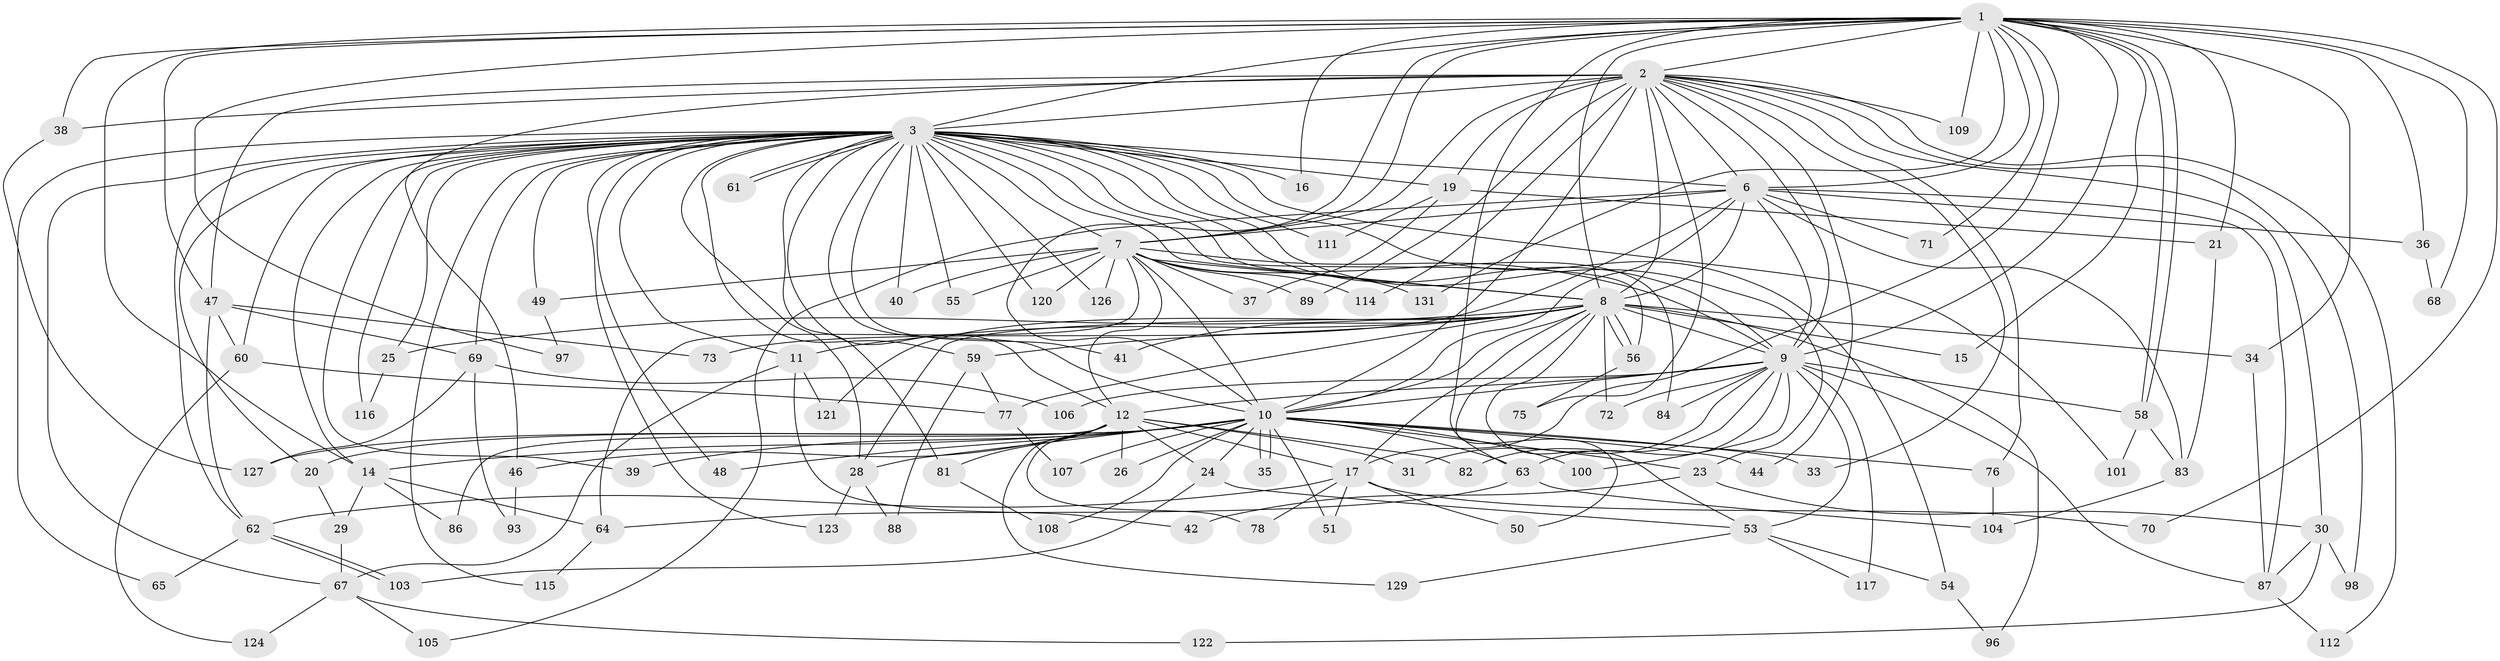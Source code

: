 // Generated by graph-tools (version 1.1) at 2025/23/03/03/25 07:23:43]
// undirected, 101 vertices, 232 edges
graph export_dot {
graph [start="1"]
  node [color=gray90,style=filled];
  1 [super="+66"];
  2 [super="+5"];
  3 [super="+4"];
  6 [super="+80"];
  7 [super="+52"];
  8 [super="+43"];
  9 [super="+94"];
  10 [super="+18"];
  11 [super="+110"];
  12 [super="+13"];
  14 [super="+27"];
  15;
  16;
  17 [super="+45"];
  19 [super="+22"];
  20;
  21;
  23 [super="+113"];
  24;
  25;
  26;
  28 [super="+32"];
  29;
  30;
  31;
  33;
  34;
  35;
  36;
  37;
  38 [super="+128"];
  39;
  40;
  41;
  42;
  44;
  46 [super="+57"];
  47 [super="+85"];
  48;
  49 [super="+95"];
  50;
  51;
  53 [super="+79"];
  54;
  55;
  56 [super="+118"];
  58 [super="+99"];
  59 [super="+119"];
  60;
  61;
  62;
  63 [super="+102"];
  64 [super="+92"];
  65;
  67 [super="+74"];
  68;
  69;
  70;
  71;
  72;
  73;
  75;
  76;
  77;
  78;
  81;
  82;
  83 [super="+91"];
  84;
  86;
  87 [super="+90"];
  88;
  89;
  93;
  96;
  97;
  98;
  100;
  101;
  103 [super="+130"];
  104 [super="+125"];
  105;
  106;
  107;
  108;
  109;
  111;
  112;
  114;
  115;
  116;
  117;
  120;
  121;
  122;
  123;
  124;
  126;
  127;
  129;
  131;
  1 -- 2 [weight=2];
  1 -- 3 [weight=2];
  1 -- 6 [weight=2];
  1 -- 7;
  1 -- 8;
  1 -- 9;
  1 -- 10;
  1 -- 14;
  1 -- 15;
  1 -- 16;
  1 -- 21;
  1 -- 34;
  1 -- 36;
  1 -- 38;
  1 -- 47;
  1 -- 58;
  1 -- 58;
  1 -- 63;
  1 -- 68;
  1 -- 70;
  1 -- 71;
  1 -- 97;
  1 -- 109;
  1 -- 131;
  1 -- 17;
  2 -- 3 [weight=4];
  2 -- 6 [weight=2];
  2 -- 7 [weight=2];
  2 -- 8 [weight=2];
  2 -- 9 [weight=2];
  2 -- 10 [weight=2];
  2 -- 38;
  2 -- 76;
  2 -- 112;
  2 -- 114;
  2 -- 75;
  2 -- 19;
  2 -- 89;
  2 -- 30;
  2 -- 33;
  2 -- 98;
  2 -- 44;
  2 -- 109;
  2 -- 46 [weight=2];
  2 -- 47;
  3 -- 6 [weight=2];
  3 -- 7 [weight=2];
  3 -- 8 [weight=2];
  3 -- 9 [weight=2];
  3 -- 10 [weight=2];
  3 -- 11;
  3 -- 14;
  3 -- 20;
  3 -- 23;
  3 -- 25;
  3 -- 39;
  3 -- 41;
  3 -- 48;
  3 -- 54;
  3 -- 55;
  3 -- 60;
  3 -- 61;
  3 -- 61;
  3 -- 81;
  3 -- 84;
  3 -- 111;
  3 -- 115;
  3 -- 120;
  3 -- 126;
  3 -- 65;
  3 -- 67;
  3 -- 69;
  3 -- 16;
  3 -- 19 [weight=2];
  3 -- 101;
  3 -- 40;
  3 -- 123;
  3 -- 49 [weight=2];
  3 -- 116;
  3 -- 59;
  3 -- 62;
  3 -- 12;
  3 -- 56;
  3 -- 28;
  6 -- 7 [weight=2];
  6 -- 8;
  6 -- 9;
  6 -- 10 [weight=2];
  6 -- 36;
  6 -- 71;
  6 -- 73;
  6 -- 87;
  6 -- 105;
  6 -- 83;
  7 -- 8;
  7 -- 9;
  7 -- 10;
  7 -- 12;
  7 -- 37;
  7 -- 40;
  7 -- 49;
  7 -- 55;
  7 -- 64;
  7 -- 89;
  7 -- 114;
  7 -- 120;
  7 -- 126;
  7 -- 131;
  8 -- 9;
  8 -- 10 [weight=2];
  8 -- 11 [weight=2];
  8 -- 15;
  8 -- 17;
  8 -- 25;
  8 -- 28;
  8 -- 34;
  8 -- 41;
  8 -- 50;
  8 -- 56;
  8 -- 56;
  8 -- 59;
  8 -- 72;
  8 -- 96;
  8 -- 121;
  8 -- 53;
  8 -- 77;
  9 -- 10;
  9 -- 12;
  9 -- 31;
  9 -- 53;
  9 -- 72;
  9 -- 82;
  9 -- 84;
  9 -- 100;
  9 -- 106;
  9 -- 117;
  9 -- 87;
  9 -- 58;
  9 -- 63;
  10 -- 20;
  10 -- 23;
  10 -- 24;
  10 -- 26;
  10 -- 33;
  10 -- 35;
  10 -- 35;
  10 -- 39;
  10 -- 44;
  10 -- 48;
  10 -- 51;
  10 -- 63;
  10 -- 76;
  10 -- 100;
  10 -- 107;
  10 -- 108;
  10 -- 127;
  10 -- 28;
  10 -- 14;
  11 -- 42;
  11 -- 67;
  11 -- 121;
  12 -- 24;
  12 -- 26;
  12 -- 31;
  12 -- 46;
  12 -- 78;
  12 -- 81;
  12 -- 82;
  12 -- 86;
  12 -- 17;
  12 -- 129;
  14 -- 64;
  14 -- 86;
  14 -- 29;
  17 -- 51;
  17 -- 62;
  17 -- 50;
  17 -- 70;
  17 -- 78;
  19 -- 21;
  19 -- 37;
  19 -- 111;
  20 -- 29;
  21 -- 83;
  23 -- 30 [weight=2];
  23 -- 42;
  24 -- 103;
  24 -- 53;
  25 -- 116;
  28 -- 88;
  28 -- 123;
  29 -- 67;
  30 -- 98;
  30 -- 122;
  30 -- 87;
  34 -- 87;
  36 -- 68;
  38 -- 127;
  46 -- 93;
  47 -- 60;
  47 -- 69;
  47 -- 73;
  47 -- 62;
  49 -- 97;
  53 -- 54;
  53 -- 117;
  53 -- 129;
  54 -- 96;
  56 -- 75;
  58 -- 83;
  58 -- 101;
  59 -- 88;
  59 -- 77;
  60 -- 77;
  60 -- 124;
  62 -- 65;
  62 -- 103;
  62 -- 103;
  63 -- 64;
  63 -- 104;
  64 -- 115;
  67 -- 105;
  67 -- 122;
  67 -- 124;
  69 -- 93;
  69 -- 106;
  69 -- 127;
  76 -- 104;
  77 -- 107;
  81 -- 108;
  83 -- 104;
  87 -- 112;
}
